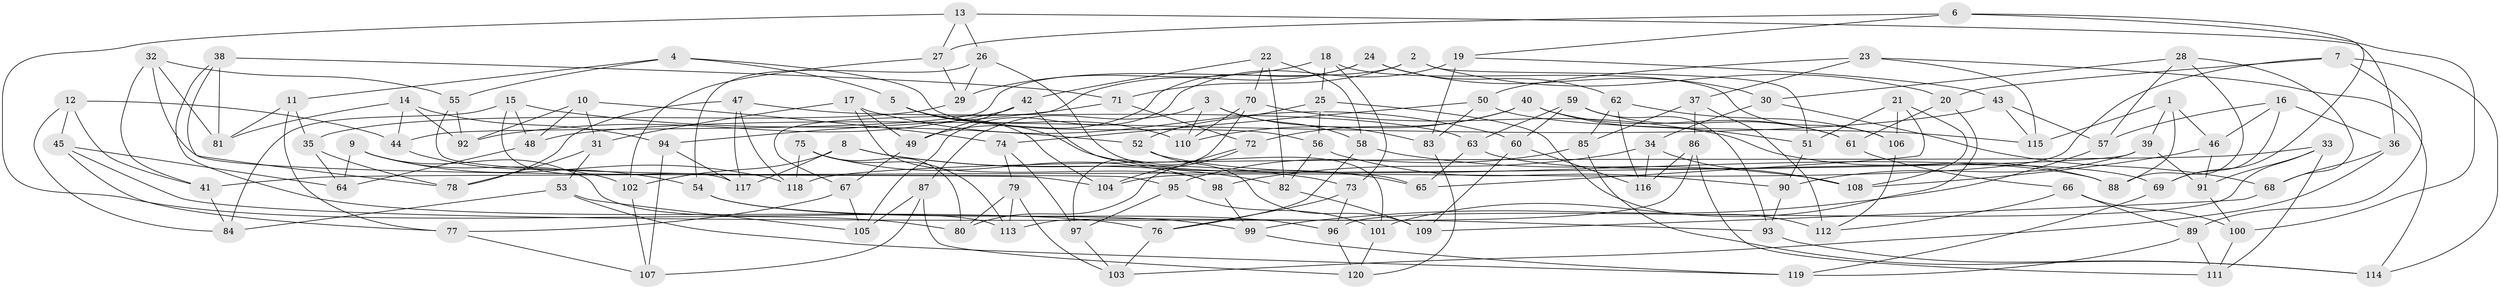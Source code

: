 // Generated by graph-tools (version 1.1) at 2025/11/02/27/25 16:11:50]
// undirected, 120 vertices, 240 edges
graph export_dot {
graph [start="1"]
  node [color=gray90,style=filled];
  1;
  2;
  3;
  4;
  5;
  6;
  7;
  8;
  9;
  10;
  11;
  12;
  13;
  14;
  15;
  16;
  17;
  18;
  19;
  20;
  21;
  22;
  23;
  24;
  25;
  26;
  27;
  28;
  29;
  30;
  31;
  32;
  33;
  34;
  35;
  36;
  37;
  38;
  39;
  40;
  41;
  42;
  43;
  44;
  45;
  46;
  47;
  48;
  49;
  50;
  51;
  52;
  53;
  54;
  55;
  56;
  57;
  58;
  59;
  60;
  61;
  62;
  63;
  64;
  65;
  66;
  67;
  68;
  69;
  70;
  71;
  72;
  73;
  74;
  75;
  76;
  77;
  78;
  79;
  80;
  81;
  82;
  83;
  84;
  85;
  86;
  87;
  88;
  89;
  90;
  91;
  92;
  93;
  94;
  95;
  96;
  97;
  98;
  99;
  100;
  101;
  102;
  103;
  104;
  105;
  106;
  107;
  108;
  109;
  110;
  111;
  112;
  113;
  114;
  115;
  116;
  117;
  118;
  119;
  120;
  1 -- 39;
  1 -- 46;
  1 -- 115;
  1 -- 88;
  2 -- 71;
  2 -- 44;
  2 -- 20;
  2 -- 51;
  3 -- 83;
  3 -- 87;
  3 -- 110;
  3 -- 58;
  4 -- 56;
  4 -- 55;
  4 -- 11;
  4 -- 5;
  5 -- 104;
  5 -- 110;
  5 -- 65;
  6 -- 19;
  6 -- 100;
  6 -- 27;
  6 -- 69;
  7 -- 20;
  7 -- 114;
  7 -- 89;
  7 -- 104;
  8 -- 102;
  8 -- 73;
  8 -- 82;
  8 -- 117;
  9 -- 102;
  9 -- 113;
  9 -- 118;
  9 -- 64;
  10 -- 48;
  10 -- 92;
  10 -- 31;
  10 -- 74;
  11 -- 35;
  11 -- 77;
  11 -- 81;
  12 -- 44;
  12 -- 84;
  12 -- 41;
  12 -- 45;
  13 -- 80;
  13 -- 36;
  13 -- 26;
  13 -- 27;
  14 -- 44;
  14 -- 92;
  14 -- 94;
  14 -- 81;
  15 -- 117;
  15 -- 48;
  15 -- 52;
  15 -- 84;
  16 -- 69;
  16 -- 46;
  16 -- 57;
  16 -- 36;
  17 -- 60;
  17 -- 98;
  17 -- 31;
  17 -- 49;
  18 -- 29;
  18 -- 73;
  18 -- 25;
  18 -- 106;
  19 -- 105;
  19 -- 83;
  19 -- 43;
  20 -- 101;
  20 -- 61;
  21 -- 106;
  21 -- 51;
  21 -- 108;
  21 -- 65;
  22 -- 42;
  22 -- 58;
  22 -- 82;
  22 -- 70;
  23 -- 115;
  23 -- 114;
  23 -- 50;
  23 -- 37;
  24 -- 49;
  24 -- 67;
  24 -- 62;
  24 -- 30;
  25 -- 52;
  25 -- 112;
  25 -- 56;
  26 -- 54;
  26 -- 29;
  26 -- 65;
  27 -- 29;
  27 -- 102;
  28 -- 88;
  28 -- 30;
  28 -- 68;
  28 -- 57;
  29 -- 35;
  30 -- 68;
  30 -- 34;
  31 -- 78;
  31 -- 53;
  32 -- 41;
  32 -- 81;
  32 -- 55;
  32 -- 104;
  33 -- 96;
  33 -- 111;
  33 -- 91;
  33 -- 118;
  34 -- 98;
  34 -- 116;
  34 -- 108;
  35 -- 78;
  35 -- 64;
  36 -- 68;
  36 -- 103;
  37 -- 112;
  37 -- 85;
  37 -- 86;
  38 -- 78;
  38 -- 71;
  38 -- 81;
  38 -- 76;
  39 -- 41;
  39 -- 91;
  39 -- 90;
  40 -- 72;
  40 -- 51;
  40 -- 61;
  40 -- 110;
  41 -- 84;
  42 -- 49;
  42 -- 92;
  42 -- 101;
  43 -- 48;
  43 -- 57;
  43 -- 115;
  44 -- 54;
  45 -- 64;
  45 -- 93;
  45 -- 77;
  46 -- 91;
  46 -- 108;
  47 -- 117;
  47 -- 78;
  47 -- 63;
  47 -- 118;
  48 -- 64;
  49 -- 67;
  50 -- 83;
  50 -- 74;
  50 -- 115;
  51 -- 90;
  52 -- 88;
  52 -- 109;
  53 -- 119;
  53 -- 84;
  53 -- 105;
  54 -- 99;
  54 -- 96;
  55 -- 95;
  55 -- 92;
  56 -- 82;
  56 -- 90;
  57 -- 99;
  58 -- 76;
  58 -- 108;
  59 -- 93;
  59 -- 61;
  59 -- 63;
  59 -- 60;
  60 -- 116;
  60 -- 109;
  61 -- 66;
  62 -- 85;
  62 -- 116;
  62 -- 106;
  63 -- 69;
  63 -- 65;
  66 -- 89;
  66 -- 112;
  66 -- 100;
  67 -- 105;
  67 -- 77;
  68 -- 109;
  69 -- 119;
  70 -- 97;
  70 -- 88;
  70 -- 110;
  71 -- 94;
  71 -- 72;
  72 -- 80;
  72 -- 104;
  73 -- 96;
  73 -- 76;
  74 -- 97;
  74 -- 79;
  75 -- 118;
  75 -- 113;
  75 -- 80;
  75 -- 98;
  76 -- 103;
  77 -- 107;
  79 -- 80;
  79 -- 103;
  79 -- 113;
  82 -- 109;
  83 -- 120;
  85 -- 114;
  85 -- 95;
  86 -- 116;
  86 -- 111;
  86 -- 113;
  87 -- 120;
  87 -- 107;
  87 -- 105;
  89 -- 111;
  89 -- 119;
  90 -- 93;
  91 -- 100;
  93 -- 114;
  94 -- 117;
  94 -- 107;
  95 -- 97;
  95 -- 101;
  96 -- 120;
  97 -- 103;
  98 -- 99;
  99 -- 119;
  100 -- 111;
  101 -- 120;
  102 -- 107;
  106 -- 112;
}
